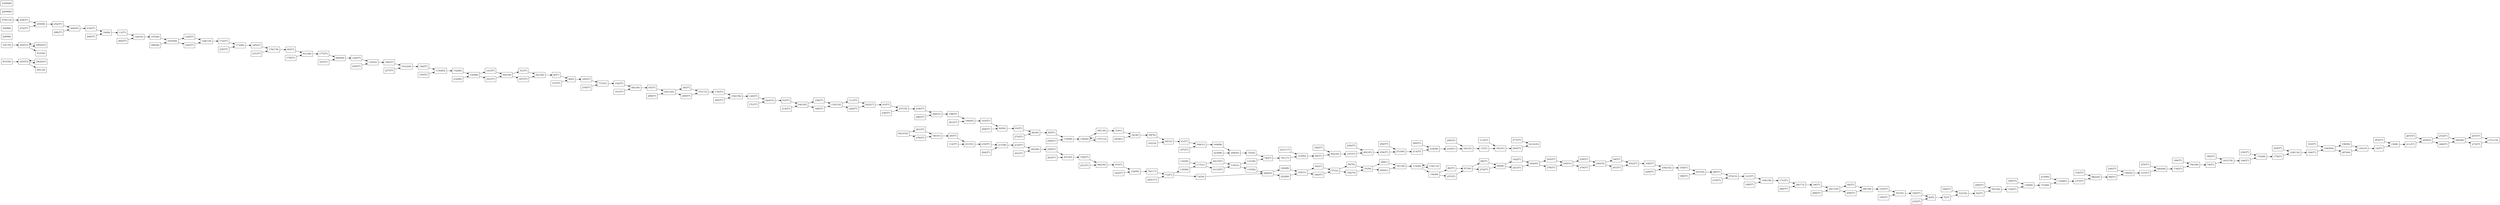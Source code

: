 digraph G {
graph [rankdir=LR, fontname="Courier"];
node [shape=record];
0[label="0(4118)"];
1[label="1(4118)"];
2[label="2(9998)"];
3[label="3(9998)"];
4[label="4(1636)"];
5[label="5(1636)"];
6[label="6(95)"];
7[label="7(57)"];
8[label="8(57)"];
9[label="9(95)"];
10[label="10(89)"];
11[label="11(57)"];
12[label="12(410)"];
13[label="13(410)"];
14[label="14(57)"];
15[label="15(89)"];
16[label="16(191)"];
17[label="17(57)"];
18[label="18(161)"];
19[label="19(161)"];
20[label="20(57)"];
21[label="21(191)"];
22[label="22(9948)"];
23[label="23(9948)"];
24[label="24(1105)"];
25[label="25(1105)"];
26[label="26(300)"];
27[label="27(300)"];
28[label="28(4243)"];
29[label="29(4243)"];
30[label="30(138)"];
31[label="31(61)"];
32[label="32(36)"];
33[label="33(36)"];
34[label="34(61)"];
35[label="35(138)"];
36[label="36(57)"];
37[label="37(173)"];
38[label="38(173)"];
39[label="39(57)"];
40[label="40(1507)"];
41[label="41(1507)"];
42[label="42(227)"];
43[label="43(57)"];
44[label="44(57)"];
45[label="45(227)"];
46[label="46(145)"];
47[label="47(145)"];
48[label="48(149)"];
49[label="49(149)"];
50[label="50(109)"];
51[label="51(57)"];
52[label="52(156)"];
53[label="53(156)"];
54[label="54(57)"];
55[label="55(109)"];
56[label="56(57)"];
57[label="57(33)"];
58[label="58(76)"];
59[label="59(76)"];
60[label="60(33)"];
61[label="61(57)"];
62[label="62(433)"];
63[label="63(57)"];
64[label="64(105)"];
65[label="65(105)"];
66[label="66(57)"];
67[label="67(433)"];
68[label="68(409)"];
69[label="69(409)"];
70[label="70(117)"];
71[label="71(47)"];
72[label="72(54)"];
73[label="73(54)"];
74[label="74(47)"];
75[label="75(117)"];
76[label="76(181)"];
77[label="77(181)"];
78[label="78(199)"];
79[label="79(57)"];
80[label="80(57)"];
81[label="81(199)"];
82[label="82(94)"];
83[label="83(57)"];
84[label="84(36)"];
85[label="85(57)"];
86[label="86(57)"];
87[label="87(36)"];
88[label="88(57)"];
89[label="89(94)"];
90[label="90(1635)"];
91[label="91(1635)"];
92[label="92(57)"];
93[label="93(57)"];
94[label="94(57)"];
95[label="95(230)"];
96[label="96(230)"];
97[label="97(57)"];
98[label="98(226)"];
99[label="99(57)"];
100[label="100(57)"];
101[label="101(226)"];
102[label="102(57)"];
103[label="103(57)"];
104[label="104(584)"];
105[label="105(584)"];
106[label="106(57)"];
107[label="107(57)"];
108[label="108(57)"];
109[label="109(152)"];
110[label="110(152)"];
111[label="111(57)"];
112[label="112(57)"];
113[label="113(57)"];
114[label="114(483)"];
115[label="115(483)"];
116[label="116(56)"];
117[label="117(31)"];
118[label="118(31)"];
119[label="119(56)"];
120[label="120(57)"];
121[label="121(57)"];
122[label="122(82)"];
123[label="123(82)"];
124[label="124(57)"];
125[label="125(52)"];
126[label="126(52)"];
127[label="127(57)"];
128[label="128(134)"];
129[label="129(134)"];
130[label="130(56)"];
131[label="131(56)"];
132[label="132(112)"];
133[label="133(40)"];
134[label="134(48)"];
135[label="135(48)"];
136[label="136(40)"];
137[label="137(112)"];
138[label="138(57)"];
139[label="139(89)"];
140[label="140(89)"];
141[label="141(57)"];
142[label="142(57)"];
143[label="143(57)"];
144[label="144(57)"];
145[label="145(57)"];
146[label="146(57)"];
147[label="147(57)"];
148[label="148(57)"];
149[label="149(158)"];
150[label="150(158)"];
151[label="151(57)"];
152[label="152(80)"];
153[label="153(80)"];
154[label="154(57)"];
155[label="155(57)"];
156[label="156(57)"];
157[label="157(57)"];
158[label="158(57)"];
159[label="159(57)"];
160[label="160(57)"];
161[label="161(57)"];
162[label="162(57)"];
163[label="163(57)"];
164[label="164(88)"];
165[label="165(31)"];
166[label="166(57)"];
167[label="167(57)"];
168[label="168(31)"];
169[label="169(88)"];
170[label="170(57)"];
171[label="171(57)"];
172[label="172(57)"];
173[label="173(99)"];
174[label="174(99)"];
175[label="175(57)"];
176[label="176(57)"];
177[label="177(57)"];
178[label="178(178)"];
179[label="179(57)"];
180[label="180(57)"];
181[label="181(178)"];
182[label="182(57)"];
183[label="183(57)"];
184[label="184(57)"];
185[label="185(57)"];
186[label="186(57)"];
187[label="187(57)"];
188[label="188(57)"];
189[label="189(57)"];
190[label="190(57)"];
191[label="191(57)"];
192[label="192(76)"];
193[label="193(76)"];
194[label="194(57)"];
195[label="195(57)"];
196[label="196(84)"];
197[label="197(84)"];
198[label="198(57)"];
199[label="199(45)"];
200[label="200(57)"];
201[label="201(57)"];
202[label="202(45)"];
203[label="203(57)"];
204[label="204(57)"];
205[label="205(98)"];
206[label="206(98)"];
207[label="207(57)"];
208[label="208(57)"];
209[label="209(57)"];
210[label="210(57)"];
211[label="211(57)"];
212[label="212(57)"];
213[label="213(57)"];
214[label="214(57)"];
215[label="215(57)"];
216[label="216(57)"];
217[label="217(56)"];
218[label="218(56)"];
219[label="219(57)"];
220[label="220(117)"];
221[label="221(117)"];
222[label="222(88)"];
223[label="223(88)"];
224[label="224(57)"];
225[label="225(57)"];
226[label="226(57)"];
227[label="227(57)"];
228[label="228(57)"];
229[label="229(57)"];
230[label="230(57)"];
231[label="231(57)"];
232[label="232(80)"];
233[label="233(80)"];
234[label="234(57)"];
235[label="235(57)"];
236[label="236(57)"];
237[label="237(35)"];
238[label="238(57)"];
239[label="239(57)"];
240[label="240(35)"];
241[label="241(57)"];
242[label="242(53)"];
243[label="243(53)"];
244[label="244(31)"];
245[label="245(31)"];
246[label="246(57)"];
247[label="247(57)"];
248[label="248(45)"];
249[label="249(45)"];
250[label="250(57)"];
251[label="251(57)"];
252[label="252(57)"];
253[label="253(57)"];
254[label="254(57)"];
255[label="255(57)"];
256[label="256(57)"];
257[label="257(57)"];
258[label="258(57)"];
259[label="259(57)"];
260[label="260(57)"];
261[label="261(57)"];
262[label="262(57)"];
263[label="263(57)"];
264[label="264(65)"];
265[label="265(65)"];
266[label="266(57)"];
267[label="267(57)"];
268[label="268(57)"];
269[label="269(57)"];
270[label="270(119)"];
271[label="271(119)"];
272[label="272(57)"];
273[label="273(57)"];
274[label="274(57)"];
275[label="275(57)"];
276[label="276(57)"];
277[label="277(57)"];
278[label="278(57)"];
279[label="279(57)"];
280[label="280(57)"];
281[label="281(57)"];
282[label="282(57)"];
283[label="283(57)"];
284[label="284(57)"];
285[label="285(57)"];
286[label="286(84)"];
287[label="287(84)"];
288[label="288(57)"];
289[label="289(57)"];
290[label="290(57)"];
291[label="291(57)"];
292[label="292(61)"];
293[label="293(61)"];
294[label="294(57)"];
295[label="295(57)"];
1 -> 242 ;
4 -> 243 ;
6 -> 7 ;
7 -> 53 ;
8 -> 9 ;
9 -> 185 ;
10 -> 11 ;
11 -> 12 ;
12 -> 197 ;
13 -> 14 ;
14 -> 15 ;
15 -> 211 ;
16 -> 17 ;
17 -> 18 ;
18 -> 260 ;
19 -> 20 ;
20 -> 21 ;
21 -> 216 ;
24 -> 92 ;
24 -> 209 ;
25 -> 36 ;
25 -> 269 ;
26 -> 259 ;
27 -> 213 ;
28 -> 243 ;
29 -> 242 ;
30 -> 31 ;
31 -> 32 ;
32 -> 59 ;
33 -> 34 ;
33 -> 292 ;
34 -> 35 ;
35 -> 133 ;
36 -> 37 ;
37 -> 170 ;
38 -> 39 ;
39 -> 24 ;
40 -> 118 ;
41 -> 118 ;
42 -> 43 ;
43 -> 237 ;
44 -> 45 ;
45 -> 108 ;
46 -> 258 ;
47 -> 156 ;
48 -> 93 ;
49 -> 143 ;
50 -> 51 ;
50 -> 247 ;
51 -> 52 ;
52 -> 8 ;
53 -> 54 ;
54 -> 55 ;
55 -> 138 ;
56 -> 57 ;
57 -> 58 ;
57 -> 192 ;
58 -> 33 ;
59 -> 60 ;
60 -> 61 ;
61 -> 168 ;
62 -> 63 ;
63 -> 64 ;
64 -> 158 ;
64 -> 188 ;
65 -> 66 ;
66 -> 67 ;
67 -> 121 ;
68 -> 124 ;
69 -> 176 ;
70 -> 71 ;
71 -> 72 ;
71 -> 130 ;
72 -> 248 ;
73 -> 74 ;
74 -> 75 ;
75 -> 123 ;
76 -> 184 ;
77 -> 142 ;
78 -> 79 ;
79 -> 181 ;
80 -> 81 ;
81 -> 177 ;
82 -> 83 ;
83 -> 84 ;
84 -> 85 ;
85 -> 135 ;
86 -> 87 ;
87 -> 88 ;
87 -> 274 ;
88 -> 89 ;
89 -> 102 ;
89 -> 201 ;
90 -> 261 ;
90 -> 276 ;
92 -> 49 ;
93 -> 25 ;
94 -> 95 ;
95 -> 157 ;
96 -> 97 ;
97 -> 122 ;
98 -> 99 ;
99 -> 126 ;
100 -> 101 ;
101 -> 146 ;
102 -> 202 ;
103 -> 82 ;
104 -> 196 ;
104 -> 287 ;
105 -> 145 ;
105 -> 162 ;
106 -> 53 ;
107 -> 9 ;
108 -> 109 ;
109 -> 159 ;
110 -> 111 ;
110 -> 228 ;
111 -> 42 ;
112 -> 21 ;
113 -> 18 ;
114 -> 147 ;
115 -> 152 ;
116 -> 117 ;
117 -> 40 ;
117 -> 41 ;
118 -> 119 ;
118 -> 131 ;
119 -> 248 ;
120 -> 62 ;
121 -> 149 ;
122 -> 70 ;
123 -> 94 ;
124 -> 125 ;
125 -> 100 ;
126 -> 127 ;
127 -> 69 ;
128 -> 172 ;
129 -> 144 ;
130 -> 117 ;
131 -> 74 ;
132 -> 133 ;
133 -> 132 ;
133 -> 134 ;
134 -> 86 ;
134 -> 257 ;
135 -> 136 ;
136 -> 30 ;
136 -> 137 ;
137 -> 136 ;
138 -> 139 ;
139 -> 153 ;
140 -> 141 ;
140 -> 161 ;
141 -> 50 ;
142 -> 48 ;
143 -> 76 ;
144 -> 104 ;
145 -> 128 ;
146 -> 115 ;
147 -> 98 ;
148 -> 149 ;
149 -> 171 ;
150 -> 120 ;
151 -> 62 ;
152 -> 140 ;
153 -> 114 ;
154 -> 98 ;
155 -> 115 ;
156 -> 96 ;
157 -> 46 ;
158 -> 110 ;
159 -> 65 ;
160 -> 139 ;
161 -> 50 ;
162 -> 128 ;
163 -> 104 ;
164 -> 165 ;
165 -> 56 ;
165 -> 166 ;
166 -> 57 ;
167 -> 168 ;
168 -> 169 ;
169 -> 249 ;
170 -> 150 ;
171 -> 38 ;
172 -> 173 ;
173 -> 195 ;
174 -> 175 ;
175 -> 129 ;
176 -> 78 ;
177 -> 68 ;
178 -> 80 ;
179 -> 81 ;
180 -> 181 ;
181 -> 194 ;
182 -> 95 ;
183 -> 122 ;
184 -> 6 ;
185 -> 77 ;
186 -> 78 ;
187 -> 68 ;
188 -> 110 ;
189 -> 65 ;
190 -> 76 ;
191 -> 48 ;
192 -> 33 ;
193 -> 60 ;
194 -> 174 ;
195 -> 178 ;
196 -> 13 ;
197 -> 105 ;
198 -> 199 ;
199 -> 103 ;
200 -> 82 ;
201 -> 202 ;
202 -> 203 ;
202 -> 278 ;
203 -> 245 ;
204 -> 205 ;
205 -> 252 ;
206 -> 207 ;
206 -> 273 ;
207 -> 271 ;
208 -> 25 ;
209 -> 49 ;
210 -> 10 ;
211 -> 265 ;
212 -> 26 ;
213 -> 218 ;
214 -> 64 ;
215 -> 67 ;
216 -> 217 ;
217 -> 212 ;
218 -> 219 ;
219 -> 16 ;
220 -> 71 ;
221 -> 123 ;
222 -> 165 ;
223 -> 249 ;
224 -> 129 ;
225 -> 173 ;
226 -> 126 ;
227 -> 101 ;
228 -> 42 ;
229 -> 109 ;
230 -> 174 ;
231 -> 178 ;
232 -> 140 ;
233 -> 114 ;
234 -> 77 ;
235 -> 6 ;
236 -> 237 ;
237 -> 238 ;
238 -> 244 ;
239 -> 240 ;
240 -> 44 ;
240 -> 241 ;
241 -> 45 ;
242 -> 5 ;
242 -> 29 ;
243 -> 0 ;
243 -> 28 ;
244 -> 198 ;
245 -> 239 ;
245 -> 279 ;
246 -> 55 ;
247 -> 52 ;
248 -> 164 ;
248 -> 222 ;
249 -> 73 ;
250 -> 46 ;
251 -> 96 ;
252 -> 264 ;
253 -> 206 ;
254 -> 125 ;
255 -> 69 ;
256 -> 135 ;
257 -> 87 ;
258 -> 27 ;
259 -> 47 ;
260 -> 91 ;
261 -> 19 ;
262 -> 27 ;
263 -> 47 ;
264 -> 210 ;
265 -> 253 ;
265 -> 289 ;
266 -> 10 ;
267 -> 265 ;
268 -> 24 ;
269 -> 37 ;
270 -> 204 ;
272 -> 205 ;
273 -> 271 ;
274 -> 89 ;
275 -> 84 ;
276 -> 19 ;
277 -> 91 ;
278 -> 245 ;
279 -> 240 ;
280 -> 244 ;
281 -> 199 ;
282 -> 12 ;
283 -> 15 ;
284 -> 38 ;
285 -> 150 ;
286 -> 105 ;
287 -> 13 ;
288 -> 264 ;
289 -> 206 ;
290 -> 218 ;
291 -> 26 ;
292 -> 35 ;
293 -> 32 ;
294 -> 217 ;
295 -> 16 ;
}